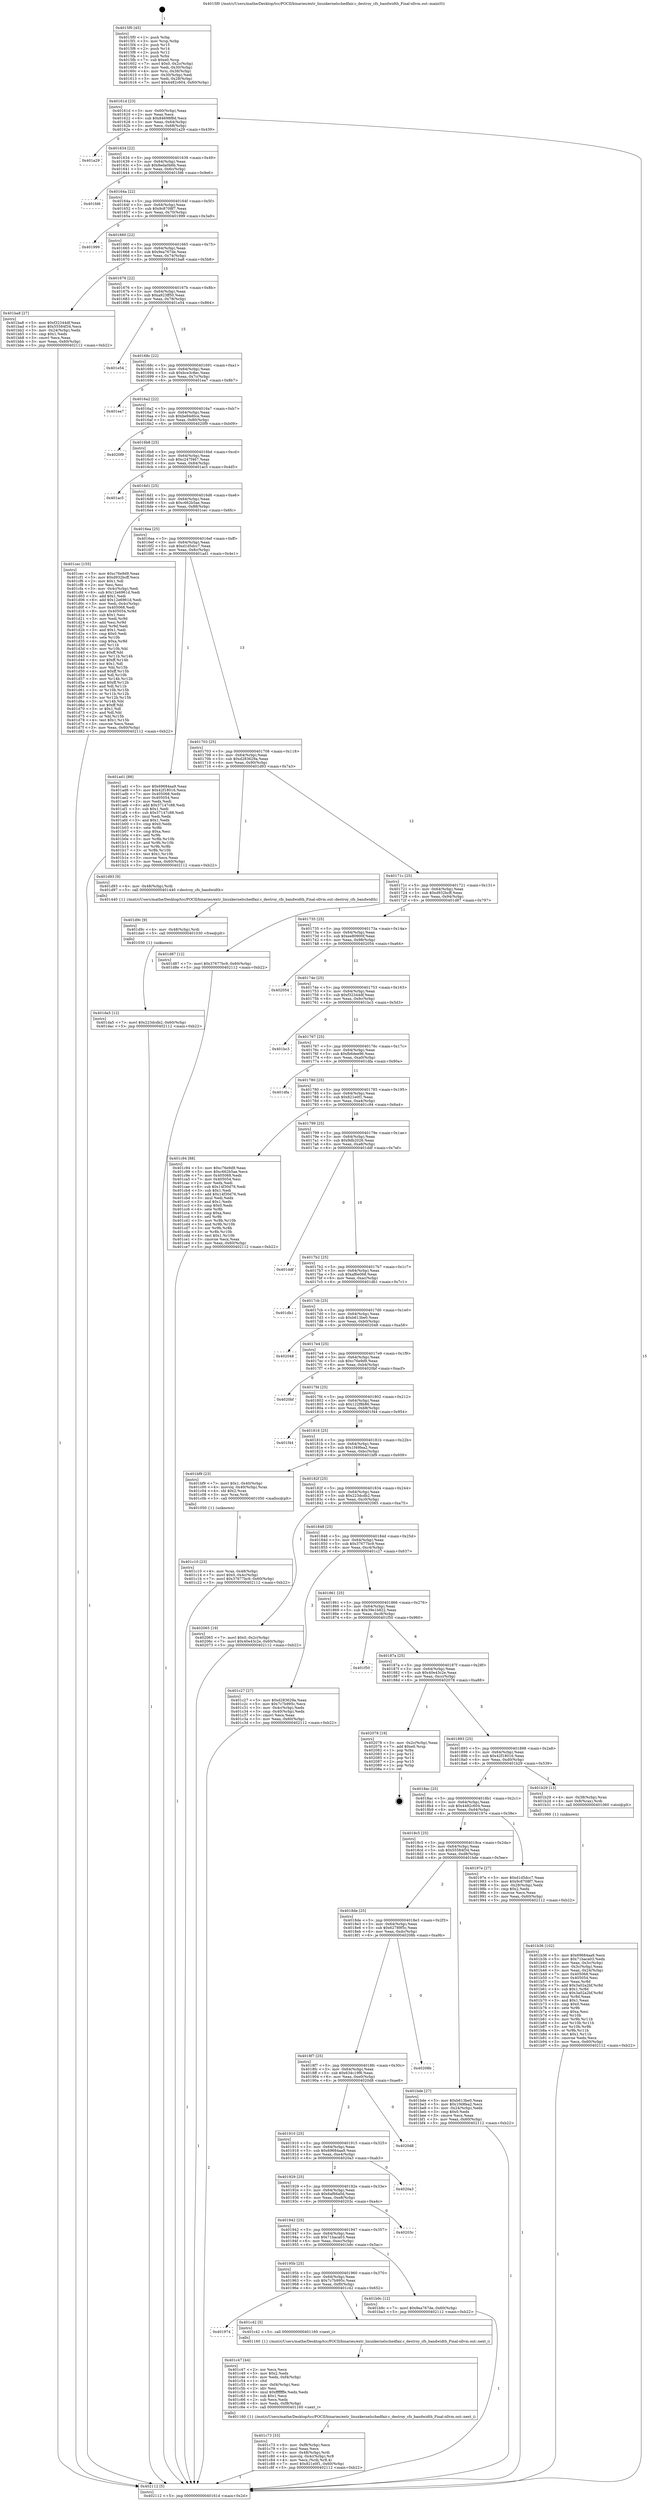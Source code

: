 digraph "0x4015f0" {
  label = "0x4015f0 (/mnt/c/Users/mathe/Desktop/tcc/POCII/binaries/extr_linuxkernelschedfair.c_destroy_cfs_bandwidth_Final-ollvm.out::main(0))"
  labelloc = "t"
  node[shape=record]

  Entry [label="",width=0.3,height=0.3,shape=circle,fillcolor=black,style=filled]
  "0x40161d" [label="{
     0x40161d [23]\l
     | [instrs]\l
     &nbsp;&nbsp;0x40161d \<+3\>: mov -0x60(%rbp),%eax\l
     &nbsp;&nbsp;0x401620 \<+2\>: mov %eax,%ecx\l
     &nbsp;&nbsp;0x401622 \<+6\>: sub $0x84698f8d,%ecx\l
     &nbsp;&nbsp;0x401628 \<+3\>: mov %eax,-0x64(%rbp)\l
     &nbsp;&nbsp;0x40162b \<+3\>: mov %ecx,-0x68(%rbp)\l
     &nbsp;&nbsp;0x40162e \<+6\>: je 0000000000401a29 \<main+0x439\>\l
  }"]
  "0x401a29" [label="{
     0x401a29\l
  }", style=dashed]
  "0x401634" [label="{
     0x401634 [22]\l
     | [instrs]\l
     &nbsp;&nbsp;0x401634 \<+5\>: jmp 0000000000401639 \<main+0x49\>\l
     &nbsp;&nbsp;0x401639 \<+3\>: mov -0x64(%rbp),%eax\l
     &nbsp;&nbsp;0x40163c \<+5\>: sub $0x8eda0b6b,%eax\l
     &nbsp;&nbsp;0x401641 \<+3\>: mov %eax,-0x6c(%rbp)\l
     &nbsp;&nbsp;0x401644 \<+6\>: je 0000000000401fd6 \<main+0x9e6\>\l
  }"]
  Exit [label="",width=0.3,height=0.3,shape=circle,fillcolor=black,style=filled,peripheries=2]
  "0x401fd6" [label="{
     0x401fd6\l
  }", style=dashed]
  "0x40164a" [label="{
     0x40164a [22]\l
     | [instrs]\l
     &nbsp;&nbsp;0x40164a \<+5\>: jmp 000000000040164f \<main+0x5f\>\l
     &nbsp;&nbsp;0x40164f \<+3\>: mov -0x64(%rbp),%eax\l
     &nbsp;&nbsp;0x401652 \<+5\>: sub $0x9c8708f7,%eax\l
     &nbsp;&nbsp;0x401657 \<+3\>: mov %eax,-0x70(%rbp)\l
     &nbsp;&nbsp;0x40165a \<+6\>: je 0000000000401999 \<main+0x3a9\>\l
  }"]
  "0x401da5" [label="{
     0x401da5 [12]\l
     | [instrs]\l
     &nbsp;&nbsp;0x401da5 \<+7\>: movl $0x223dcdb2,-0x60(%rbp)\l
     &nbsp;&nbsp;0x401dac \<+5\>: jmp 0000000000402112 \<main+0xb22\>\l
  }"]
  "0x401999" [label="{
     0x401999\l
  }", style=dashed]
  "0x401660" [label="{
     0x401660 [22]\l
     | [instrs]\l
     &nbsp;&nbsp;0x401660 \<+5\>: jmp 0000000000401665 \<main+0x75\>\l
     &nbsp;&nbsp;0x401665 \<+3\>: mov -0x64(%rbp),%eax\l
     &nbsp;&nbsp;0x401668 \<+5\>: sub $0x9ea767de,%eax\l
     &nbsp;&nbsp;0x40166d \<+3\>: mov %eax,-0x74(%rbp)\l
     &nbsp;&nbsp;0x401670 \<+6\>: je 0000000000401ba8 \<main+0x5b8\>\l
  }"]
  "0x401d9c" [label="{
     0x401d9c [9]\l
     | [instrs]\l
     &nbsp;&nbsp;0x401d9c \<+4\>: mov -0x48(%rbp),%rdi\l
     &nbsp;&nbsp;0x401da0 \<+5\>: call 0000000000401030 \<free@plt\>\l
     | [calls]\l
     &nbsp;&nbsp;0x401030 \{1\} (unknown)\l
  }"]
  "0x401ba8" [label="{
     0x401ba8 [27]\l
     | [instrs]\l
     &nbsp;&nbsp;0x401ba8 \<+5\>: mov $0xf32344df,%eax\l
     &nbsp;&nbsp;0x401bad \<+5\>: mov $0x55584f34,%ecx\l
     &nbsp;&nbsp;0x401bb2 \<+3\>: mov -0x24(%rbp),%edx\l
     &nbsp;&nbsp;0x401bb5 \<+3\>: cmp $0x1,%edx\l
     &nbsp;&nbsp;0x401bb8 \<+3\>: cmovl %ecx,%eax\l
     &nbsp;&nbsp;0x401bbb \<+3\>: mov %eax,-0x60(%rbp)\l
     &nbsp;&nbsp;0x401bbe \<+5\>: jmp 0000000000402112 \<main+0xb22\>\l
  }"]
  "0x401676" [label="{
     0x401676 [22]\l
     | [instrs]\l
     &nbsp;&nbsp;0x401676 \<+5\>: jmp 000000000040167b \<main+0x8b\>\l
     &nbsp;&nbsp;0x40167b \<+3\>: mov -0x64(%rbp),%eax\l
     &nbsp;&nbsp;0x40167e \<+5\>: sub $0xa923ff50,%eax\l
     &nbsp;&nbsp;0x401683 \<+3\>: mov %eax,-0x78(%rbp)\l
     &nbsp;&nbsp;0x401686 \<+6\>: je 0000000000401e54 \<main+0x864\>\l
  }"]
  "0x401c73" [label="{
     0x401c73 [33]\l
     | [instrs]\l
     &nbsp;&nbsp;0x401c73 \<+6\>: mov -0xf8(%rbp),%ecx\l
     &nbsp;&nbsp;0x401c79 \<+3\>: imul %eax,%ecx\l
     &nbsp;&nbsp;0x401c7c \<+4\>: mov -0x48(%rbp),%rdi\l
     &nbsp;&nbsp;0x401c80 \<+4\>: movslq -0x4c(%rbp),%r8\l
     &nbsp;&nbsp;0x401c84 \<+4\>: mov %ecx,(%rdi,%r8,4)\l
     &nbsp;&nbsp;0x401c88 \<+7\>: movl $0x821e0f1,-0x60(%rbp)\l
     &nbsp;&nbsp;0x401c8f \<+5\>: jmp 0000000000402112 \<main+0xb22\>\l
  }"]
  "0x401e54" [label="{
     0x401e54\l
  }", style=dashed]
  "0x40168c" [label="{
     0x40168c [22]\l
     | [instrs]\l
     &nbsp;&nbsp;0x40168c \<+5\>: jmp 0000000000401691 \<main+0xa1\>\l
     &nbsp;&nbsp;0x401691 \<+3\>: mov -0x64(%rbp),%eax\l
     &nbsp;&nbsp;0x401694 \<+5\>: sub $0xbce3c8ec,%eax\l
     &nbsp;&nbsp;0x401699 \<+3\>: mov %eax,-0x7c(%rbp)\l
     &nbsp;&nbsp;0x40169c \<+6\>: je 0000000000401ea7 \<main+0x8b7\>\l
  }"]
  "0x401c47" [label="{
     0x401c47 [44]\l
     | [instrs]\l
     &nbsp;&nbsp;0x401c47 \<+2\>: xor %ecx,%ecx\l
     &nbsp;&nbsp;0x401c49 \<+5\>: mov $0x2,%edx\l
     &nbsp;&nbsp;0x401c4e \<+6\>: mov %edx,-0xf4(%rbp)\l
     &nbsp;&nbsp;0x401c54 \<+1\>: cltd\l
     &nbsp;&nbsp;0x401c55 \<+6\>: mov -0xf4(%rbp),%esi\l
     &nbsp;&nbsp;0x401c5b \<+2\>: idiv %esi\l
     &nbsp;&nbsp;0x401c5d \<+6\>: imul $0xfffffffe,%edx,%edx\l
     &nbsp;&nbsp;0x401c63 \<+3\>: sub $0x1,%ecx\l
     &nbsp;&nbsp;0x401c66 \<+2\>: sub %ecx,%edx\l
     &nbsp;&nbsp;0x401c68 \<+6\>: mov %edx,-0xf8(%rbp)\l
     &nbsp;&nbsp;0x401c6e \<+5\>: call 0000000000401160 \<next_i\>\l
     | [calls]\l
     &nbsp;&nbsp;0x401160 \{1\} (/mnt/c/Users/mathe/Desktop/tcc/POCII/binaries/extr_linuxkernelschedfair.c_destroy_cfs_bandwidth_Final-ollvm.out::next_i)\l
  }"]
  "0x401ea7" [label="{
     0x401ea7\l
  }", style=dashed]
  "0x4016a2" [label="{
     0x4016a2 [22]\l
     | [instrs]\l
     &nbsp;&nbsp;0x4016a2 \<+5\>: jmp 00000000004016a7 \<main+0xb7\>\l
     &nbsp;&nbsp;0x4016a7 \<+3\>: mov -0x64(%rbp),%eax\l
     &nbsp;&nbsp;0x4016aa \<+5\>: sub $0xbe94d0ce,%eax\l
     &nbsp;&nbsp;0x4016af \<+3\>: mov %eax,-0x80(%rbp)\l
     &nbsp;&nbsp;0x4016b2 \<+6\>: je 00000000004020f9 \<main+0xb09\>\l
  }"]
  "0x401974" [label="{
     0x401974\l
  }", style=dashed]
  "0x4020f9" [label="{
     0x4020f9\l
  }", style=dashed]
  "0x4016b8" [label="{
     0x4016b8 [25]\l
     | [instrs]\l
     &nbsp;&nbsp;0x4016b8 \<+5\>: jmp 00000000004016bd \<main+0xcd\>\l
     &nbsp;&nbsp;0x4016bd \<+3\>: mov -0x64(%rbp),%eax\l
     &nbsp;&nbsp;0x4016c0 \<+5\>: sub $0xc247f467,%eax\l
     &nbsp;&nbsp;0x4016c5 \<+6\>: mov %eax,-0x84(%rbp)\l
     &nbsp;&nbsp;0x4016cb \<+6\>: je 0000000000401ac5 \<main+0x4d5\>\l
  }"]
  "0x401c42" [label="{
     0x401c42 [5]\l
     | [instrs]\l
     &nbsp;&nbsp;0x401c42 \<+5\>: call 0000000000401160 \<next_i\>\l
     | [calls]\l
     &nbsp;&nbsp;0x401160 \{1\} (/mnt/c/Users/mathe/Desktop/tcc/POCII/binaries/extr_linuxkernelschedfair.c_destroy_cfs_bandwidth_Final-ollvm.out::next_i)\l
  }"]
  "0x401ac5" [label="{
     0x401ac5\l
  }", style=dashed]
  "0x4016d1" [label="{
     0x4016d1 [25]\l
     | [instrs]\l
     &nbsp;&nbsp;0x4016d1 \<+5\>: jmp 00000000004016d6 \<main+0xe6\>\l
     &nbsp;&nbsp;0x4016d6 \<+3\>: mov -0x64(%rbp),%eax\l
     &nbsp;&nbsp;0x4016d9 \<+5\>: sub $0xc662b5ae,%eax\l
     &nbsp;&nbsp;0x4016de \<+6\>: mov %eax,-0x88(%rbp)\l
     &nbsp;&nbsp;0x4016e4 \<+6\>: je 0000000000401cec \<main+0x6fc\>\l
  }"]
  "0x401c10" [label="{
     0x401c10 [23]\l
     | [instrs]\l
     &nbsp;&nbsp;0x401c10 \<+4\>: mov %rax,-0x48(%rbp)\l
     &nbsp;&nbsp;0x401c14 \<+7\>: movl $0x0,-0x4c(%rbp)\l
     &nbsp;&nbsp;0x401c1b \<+7\>: movl $0x37677bc9,-0x60(%rbp)\l
     &nbsp;&nbsp;0x401c22 \<+5\>: jmp 0000000000402112 \<main+0xb22\>\l
  }"]
  "0x401cec" [label="{
     0x401cec [155]\l
     | [instrs]\l
     &nbsp;&nbsp;0x401cec \<+5\>: mov $0xc76e9d9,%eax\l
     &nbsp;&nbsp;0x401cf1 \<+5\>: mov $0xd932bcff,%ecx\l
     &nbsp;&nbsp;0x401cf6 \<+2\>: mov $0x1,%dl\l
     &nbsp;&nbsp;0x401cf8 \<+2\>: xor %esi,%esi\l
     &nbsp;&nbsp;0x401cfa \<+3\>: mov -0x4c(%rbp),%edi\l
     &nbsp;&nbsp;0x401cfd \<+6\>: sub $0x12e6961d,%edi\l
     &nbsp;&nbsp;0x401d03 \<+3\>: add $0x1,%edi\l
     &nbsp;&nbsp;0x401d06 \<+6\>: add $0x12e6961d,%edi\l
     &nbsp;&nbsp;0x401d0c \<+3\>: mov %edi,-0x4c(%rbp)\l
     &nbsp;&nbsp;0x401d0f \<+7\>: mov 0x405068,%edi\l
     &nbsp;&nbsp;0x401d16 \<+8\>: mov 0x405054,%r8d\l
     &nbsp;&nbsp;0x401d1e \<+3\>: sub $0x1,%esi\l
     &nbsp;&nbsp;0x401d21 \<+3\>: mov %edi,%r9d\l
     &nbsp;&nbsp;0x401d24 \<+3\>: add %esi,%r9d\l
     &nbsp;&nbsp;0x401d27 \<+4\>: imul %r9d,%edi\l
     &nbsp;&nbsp;0x401d2b \<+3\>: and $0x1,%edi\l
     &nbsp;&nbsp;0x401d2e \<+3\>: cmp $0x0,%edi\l
     &nbsp;&nbsp;0x401d31 \<+4\>: sete %r10b\l
     &nbsp;&nbsp;0x401d35 \<+4\>: cmp $0xa,%r8d\l
     &nbsp;&nbsp;0x401d39 \<+4\>: setl %r11b\l
     &nbsp;&nbsp;0x401d3d \<+3\>: mov %r10b,%bl\l
     &nbsp;&nbsp;0x401d40 \<+3\>: xor $0xff,%bl\l
     &nbsp;&nbsp;0x401d43 \<+3\>: mov %r11b,%r14b\l
     &nbsp;&nbsp;0x401d46 \<+4\>: xor $0xff,%r14b\l
     &nbsp;&nbsp;0x401d4a \<+3\>: xor $0x1,%dl\l
     &nbsp;&nbsp;0x401d4d \<+3\>: mov %bl,%r15b\l
     &nbsp;&nbsp;0x401d50 \<+4\>: and $0xff,%r15b\l
     &nbsp;&nbsp;0x401d54 \<+3\>: and %dl,%r10b\l
     &nbsp;&nbsp;0x401d57 \<+3\>: mov %r14b,%r12b\l
     &nbsp;&nbsp;0x401d5a \<+4\>: and $0xff,%r12b\l
     &nbsp;&nbsp;0x401d5e \<+3\>: and %dl,%r11b\l
     &nbsp;&nbsp;0x401d61 \<+3\>: or %r10b,%r15b\l
     &nbsp;&nbsp;0x401d64 \<+3\>: or %r11b,%r12b\l
     &nbsp;&nbsp;0x401d67 \<+3\>: xor %r12b,%r15b\l
     &nbsp;&nbsp;0x401d6a \<+3\>: or %r14b,%bl\l
     &nbsp;&nbsp;0x401d6d \<+3\>: xor $0xff,%bl\l
     &nbsp;&nbsp;0x401d70 \<+3\>: or $0x1,%dl\l
     &nbsp;&nbsp;0x401d73 \<+2\>: and %dl,%bl\l
     &nbsp;&nbsp;0x401d75 \<+3\>: or %bl,%r15b\l
     &nbsp;&nbsp;0x401d78 \<+4\>: test $0x1,%r15b\l
     &nbsp;&nbsp;0x401d7c \<+3\>: cmovne %ecx,%eax\l
     &nbsp;&nbsp;0x401d7f \<+3\>: mov %eax,-0x60(%rbp)\l
     &nbsp;&nbsp;0x401d82 \<+5\>: jmp 0000000000402112 \<main+0xb22\>\l
  }"]
  "0x4016ea" [label="{
     0x4016ea [25]\l
     | [instrs]\l
     &nbsp;&nbsp;0x4016ea \<+5\>: jmp 00000000004016ef \<main+0xff\>\l
     &nbsp;&nbsp;0x4016ef \<+3\>: mov -0x64(%rbp),%eax\l
     &nbsp;&nbsp;0x4016f2 \<+5\>: sub $0xd1d5dcc7,%eax\l
     &nbsp;&nbsp;0x4016f7 \<+6\>: mov %eax,-0x8c(%rbp)\l
     &nbsp;&nbsp;0x4016fd \<+6\>: je 0000000000401ad1 \<main+0x4e1\>\l
  }"]
  "0x40195b" [label="{
     0x40195b [25]\l
     | [instrs]\l
     &nbsp;&nbsp;0x40195b \<+5\>: jmp 0000000000401960 \<main+0x370\>\l
     &nbsp;&nbsp;0x401960 \<+3\>: mov -0x64(%rbp),%eax\l
     &nbsp;&nbsp;0x401963 \<+5\>: sub $0x7c7b995c,%eax\l
     &nbsp;&nbsp;0x401968 \<+6\>: mov %eax,-0xf0(%rbp)\l
     &nbsp;&nbsp;0x40196e \<+6\>: je 0000000000401c42 \<main+0x652\>\l
  }"]
  "0x401ad1" [label="{
     0x401ad1 [88]\l
     | [instrs]\l
     &nbsp;&nbsp;0x401ad1 \<+5\>: mov $0x69684aa9,%eax\l
     &nbsp;&nbsp;0x401ad6 \<+5\>: mov $0x42f18016,%ecx\l
     &nbsp;&nbsp;0x401adb \<+7\>: mov 0x405068,%edx\l
     &nbsp;&nbsp;0x401ae2 \<+7\>: mov 0x405054,%esi\l
     &nbsp;&nbsp;0x401ae9 \<+2\>: mov %edx,%edi\l
     &nbsp;&nbsp;0x401aeb \<+6\>: add $0x37147c88,%edi\l
     &nbsp;&nbsp;0x401af1 \<+3\>: sub $0x1,%edi\l
     &nbsp;&nbsp;0x401af4 \<+6\>: sub $0x37147c88,%edi\l
     &nbsp;&nbsp;0x401afa \<+3\>: imul %edi,%edx\l
     &nbsp;&nbsp;0x401afd \<+3\>: and $0x1,%edx\l
     &nbsp;&nbsp;0x401b00 \<+3\>: cmp $0x0,%edx\l
     &nbsp;&nbsp;0x401b03 \<+4\>: sete %r8b\l
     &nbsp;&nbsp;0x401b07 \<+3\>: cmp $0xa,%esi\l
     &nbsp;&nbsp;0x401b0a \<+4\>: setl %r9b\l
     &nbsp;&nbsp;0x401b0e \<+3\>: mov %r8b,%r10b\l
     &nbsp;&nbsp;0x401b11 \<+3\>: and %r9b,%r10b\l
     &nbsp;&nbsp;0x401b14 \<+3\>: xor %r9b,%r8b\l
     &nbsp;&nbsp;0x401b17 \<+3\>: or %r8b,%r10b\l
     &nbsp;&nbsp;0x401b1a \<+4\>: test $0x1,%r10b\l
     &nbsp;&nbsp;0x401b1e \<+3\>: cmovne %ecx,%eax\l
     &nbsp;&nbsp;0x401b21 \<+3\>: mov %eax,-0x60(%rbp)\l
     &nbsp;&nbsp;0x401b24 \<+5\>: jmp 0000000000402112 \<main+0xb22\>\l
  }"]
  "0x401703" [label="{
     0x401703 [25]\l
     | [instrs]\l
     &nbsp;&nbsp;0x401703 \<+5\>: jmp 0000000000401708 \<main+0x118\>\l
     &nbsp;&nbsp;0x401708 \<+3\>: mov -0x64(%rbp),%eax\l
     &nbsp;&nbsp;0x40170b \<+5\>: sub $0xd283629a,%eax\l
     &nbsp;&nbsp;0x401710 \<+6\>: mov %eax,-0x90(%rbp)\l
     &nbsp;&nbsp;0x401716 \<+6\>: je 0000000000401d93 \<main+0x7a3\>\l
  }"]
  "0x401b9c" [label="{
     0x401b9c [12]\l
     | [instrs]\l
     &nbsp;&nbsp;0x401b9c \<+7\>: movl $0x9ea767de,-0x60(%rbp)\l
     &nbsp;&nbsp;0x401ba3 \<+5\>: jmp 0000000000402112 \<main+0xb22\>\l
  }"]
  "0x401d93" [label="{
     0x401d93 [9]\l
     | [instrs]\l
     &nbsp;&nbsp;0x401d93 \<+4\>: mov -0x48(%rbp),%rdi\l
     &nbsp;&nbsp;0x401d97 \<+5\>: call 0000000000401440 \<destroy_cfs_bandwidth\>\l
     | [calls]\l
     &nbsp;&nbsp;0x401440 \{1\} (/mnt/c/Users/mathe/Desktop/tcc/POCII/binaries/extr_linuxkernelschedfair.c_destroy_cfs_bandwidth_Final-ollvm.out::destroy_cfs_bandwidth)\l
  }"]
  "0x40171c" [label="{
     0x40171c [25]\l
     | [instrs]\l
     &nbsp;&nbsp;0x40171c \<+5\>: jmp 0000000000401721 \<main+0x131\>\l
     &nbsp;&nbsp;0x401721 \<+3\>: mov -0x64(%rbp),%eax\l
     &nbsp;&nbsp;0x401724 \<+5\>: sub $0xd932bcff,%eax\l
     &nbsp;&nbsp;0x401729 \<+6\>: mov %eax,-0x94(%rbp)\l
     &nbsp;&nbsp;0x40172f \<+6\>: je 0000000000401d87 \<main+0x797\>\l
  }"]
  "0x401942" [label="{
     0x401942 [25]\l
     | [instrs]\l
     &nbsp;&nbsp;0x401942 \<+5\>: jmp 0000000000401947 \<main+0x357\>\l
     &nbsp;&nbsp;0x401947 \<+3\>: mov -0x64(%rbp),%eax\l
     &nbsp;&nbsp;0x40194a \<+5\>: sub $0x71baca03,%eax\l
     &nbsp;&nbsp;0x40194f \<+6\>: mov %eax,-0xec(%rbp)\l
     &nbsp;&nbsp;0x401955 \<+6\>: je 0000000000401b9c \<main+0x5ac\>\l
  }"]
  "0x401d87" [label="{
     0x401d87 [12]\l
     | [instrs]\l
     &nbsp;&nbsp;0x401d87 \<+7\>: movl $0x37677bc9,-0x60(%rbp)\l
     &nbsp;&nbsp;0x401d8e \<+5\>: jmp 0000000000402112 \<main+0xb22\>\l
  }"]
  "0x401735" [label="{
     0x401735 [25]\l
     | [instrs]\l
     &nbsp;&nbsp;0x401735 \<+5\>: jmp 000000000040173a \<main+0x14a\>\l
     &nbsp;&nbsp;0x40173a \<+3\>: mov -0x64(%rbp),%eax\l
     &nbsp;&nbsp;0x40173d \<+5\>: sub $0xee80900f,%eax\l
     &nbsp;&nbsp;0x401742 \<+6\>: mov %eax,-0x98(%rbp)\l
     &nbsp;&nbsp;0x401748 \<+6\>: je 0000000000402054 \<main+0xa64\>\l
  }"]
  "0x40203c" [label="{
     0x40203c\l
  }", style=dashed]
  "0x402054" [label="{
     0x402054\l
  }", style=dashed]
  "0x40174e" [label="{
     0x40174e [25]\l
     | [instrs]\l
     &nbsp;&nbsp;0x40174e \<+5\>: jmp 0000000000401753 \<main+0x163\>\l
     &nbsp;&nbsp;0x401753 \<+3\>: mov -0x64(%rbp),%eax\l
     &nbsp;&nbsp;0x401756 \<+5\>: sub $0xf32344df,%eax\l
     &nbsp;&nbsp;0x40175b \<+6\>: mov %eax,-0x9c(%rbp)\l
     &nbsp;&nbsp;0x401761 \<+6\>: je 0000000000401bc3 \<main+0x5d3\>\l
  }"]
  "0x401929" [label="{
     0x401929 [25]\l
     | [instrs]\l
     &nbsp;&nbsp;0x401929 \<+5\>: jmp 000000000040192e \<main+0x33e\>\l
     &nbsp;&nbsp;0x40192e \<+3\>: mov -0x64(%rbp),%eax\l
     &nbsp;&nbsp;0x401931 \<+5\>: sub $0x6af66a0d,%eax\l
     &nbsp;&nbsp;0x401936 \<+6\>: mov %eax,-0xe8(%rbp)\l
     &nbsp;&nbsp;0x40193c \<+6\>: je 000000000040203c \<main+0xa4c\>\l
  }"]
  "0x401bc3" [label="{
     0x401bc3\l
  }", style=dashed]
  "0x401767" [label="{
     0x401767 [25]\l
     | [instrs]\l
     &nbsp;&nbsp;0x401767 \<+5\>: jmp 000000000040176c \<main+0x17c\>\l
     &nbsp;&nbsp;0x40176c \<+3\>: mov -0x64(%rbp),%eax\l
     &nbsp;&nbsp;0x40176f \<+5\>: sub $0xfb6dee96,%eax\l
     &nbsp;&nbsp;0x401774 \<+6\>: mov %eax,-0xa0(%rbp)\l
     &nbsp;&nbsp;0x40177a \<+6\>: je 0000000000401dfa \<main+0x80a\>\l
  }"]
  "0x4020a3" [label="{
     0x4020a3\l
  }", style=dashed]
  "0x401dfa" [label="{
     0x401dfa\l
  }", style=dashed]
  "0x401780" [label="{
     0x401780 [25]\l
     | [instrs]\l
     &nbsp;&nbsp;0x401780 \<+5\>: jmp 0000000000401785 \<main+0x195\>\l
     &nbsp;&nbsp;0x401785 \<+3\>: mov -0x64(%rbp),%eax\l
     &nbsp;&nbsp;0x401788 \<+5\>: sub $0x821e0f1,%eax\l
     &nbsp;&nbsp;0x40178d \<+6\>: mov %eax,-0xa4(%rbp)\l
     &nbsp;&nbsp;0x401793 \<+6\>: je 0000000000401c94 \<main+0x6a4\>\l
  }"]
  "0x401910" [label="{
     0x401910 [25]\l
     | [instrs]\l
     &nbsp;&nbsp;0x401910 \<+5\>: jmp 0000000000401915 \<main+0x325\>\l
     &nbsp;&nbsp;0x401915 \<+3\>: mov -0x64(%rbp),%eax\l
     &nbsp;&nbsp;0x401918 \<+5\>: sub $0x69684aa9,%eax\l
     &nbsp;&nbsp;0x40191d \<+6\>: mov %eax,-0xe4(%rbp)\l
     &nbsp;&nbsp;0x401923 \<+6\>: je 00000000004020a3 \<main+0xab3\>\l
  }"]
  "0x401c94" [label="{
     0x401c94 [88]\l
     | [instrs]\l
     &nbsp;&nbsp;0x401c94 \<+5\>: mov $0xc76e9d9,%eax\l
     &nbsp;&nbsp;0x401c99 \<+5\>: mov $0xc662b5ae,%ecx\l
     &nbsp;&nbsp;0x401c9e \<+7\>: mov 0x405068,%edx\l
     &nbsp;&nbsp;0x401ca5 \<+7\>: mov 0x405054,%esi\l
     &nbsp;&nbsp;0x401cac \<+2\>: mov %edx,%edi\l
     &nbsp;&nbsp;0x401cae \<+6\>: sub $0x14f30d76,%edi\l
     &nbsp;&nbsp;0x401cb4 \<+3\>: sub $0x1,%edi\l
     &nbsp;&nbsp;0x401cb7 \<+6\>: add $0x14f30d76,%edi\l
     &nbsp;&nbsp;0x401cbd \<+3\>: imul %edi,%edx\l
     &nbsp;&nbsp;0x401cc0 \<+3\>: and $0x1,%edx\l
     &nbsp;&nbsp;0x401cc3 \<+3\>: cmp $0x0,%edx\l
     &nbsp;&nbsp;0x401cc6 \<+4\>: sete %r8b\l
     &nbsp;&nbsp;0x401cca \<+3\>: cmp $0xa,%esi\l
     &nbsp;&nbsp;0x401ccd \<+4\>: setl %r9b\l
     &nbsp;&nbsp;0x401cd1 \<+3\>: mov %r8b,%r10b\l
     &nbsp;&nbsp;0x401cd4 \<+3\>: and %r9b,%r10b\l
     &nbsp;&nbsp;0x401cd7 \<+3\>: xor %r9b,%r8b\l
     &nbsp;&nbsp;0x401cda \<+3\>: or %r8b,%r10b\l
     &nbsp;&nbsp;0x401cdd \<+4\>: test $0x1,%r10b\l
     &nbsp;&nbsp;0x401ce1 \<+3\>: cmovne %ecx,%eax\l
     &nbsp;&nbsp;0x401ce4 \<+3\>: mov %eax,-0x60(%rbp)\l
     &nbsp;&nbsp;0x401ce7 \<+5\>: jmp 0000000000402112 \<main+0xb22\>\l
  }"]
  "0x401799" [label="{
     0x401799 [25]\l
     | [instrs]\l
     &nbsp;&nbsp;0x401799 \<+5\>: jmp 000000000040179e \<main+0x1ae\>\l
     &nbsp;&nbsp;0x40179e \<+3\>: mov -0x64(%rbp),%eax\l
     &nbsp;&nbsp;0x4017a1 \<+5\>: sub $0x9db2026,%eax\l
     &nbsp;&nbsp;0x4017a6 \<+6\>: mov %eax,-0xa8(%rbp)\l
     &nbsp;&nbsp;0x4017ac \<+6\>: je 0000000000401ddf \<main+0x7ef\>\l
  }"]
  "0x4020d8" [label="{
     0x4020d8\l
  }", style=dashed]
  "0x401ddf" [label="{
     0x401ddf\l
  }", style=dashed]
  "0x4017b2" [label="{
     0x4017b2 [25]\l
     | [instrs]\l
     &nbsp;&nbsp;0x4017b2 \<+5\>: jmp 00000000004017b7 \<main+0x1c7\>\l
     &nbsp;&nbsp;0x4017b7 \<+3\>: mov -0x64(%rbp),%eax\l
     &nbsp;&nbsp;0x4017ba \<+5\>: sub $0xaf6e068,%eax\l
     &nbsp;&nbsp;0x4017bf \<+6\>: mov %eax,-0xac(%rbp)\l
     &nbsp;&nbsp;0x4017c5 \<+6\>: je 0000000000401db1 \<main+0x7c1\>\l
  }"]
  "0x4018f7" [label="{
     0x4018f7 [25]\l
     | [instrs]\l
     &nbsp;&nbsp;0x4018f7 \<+5\>: jmp 00000000004018fc \<main+0x30c\>\l
     &nbsp;&nbsp;0x4018fc \<+3\>: mov -0x64(%rbp),%eax\l
     &nbsp;&nbsp;0x4018ff \<+5\>: sub $0x634c19f6,%eax\l
     &nbsp;&nbsp;0x401904 \<+6\>: mov %eax,-0xe0(%rbp)\l
     &nbsp;&nbsp;0x40190a \<+6\>: je 00000000004020d8 \<main+0xae8\>\l
  }"]
  "0x401db1" [label="{
     0x401db1\l
  }", style=dashed]
  "0x4017cb" [label="{
     0x4017cb [25]\l
     | [instrs]\l
     &nbsp;&nbsp;0x4017cb \<+5\>: jmp 00000000004017d0 \<main+0x1e0\>\l
     &nbsp;&nbsp;0x4017d0 \<+3\>: mov -0x64(%rbp),%eax\l
     &nbsp;&nbsp;0x4017d3 \<+5\>: sub $0xb613be0,%eax\l
     &nbsp;&nbsp;0x4017d8 \<+6\>: mov %eax,-0xb0(%rbp)\l
     &nbsp;&nbsp;0x4017de \<+6\>: je 0000000000402048 \<main+0xa58\>\l
  }"]
  "0x40208b" [label="{
     0x40208b\l
  }", style=dashed]
  "0x402048" [label="{
     0x402048\l
  }", style=dashed]
  "0x4017e4" [label="{
     0x4017e4 [25]\l
     | [instrs]\l
     &nbsp;&nbsp;0x4017e4 \<+5\>: jmp 00000000004017e9 \<main+0x1f9\>\l
     &nbsp;&nbsp;0x4017e9 \<+3\>: mov -0x64(%rbp),%eax\l
     &nbsp;&nbsp;0x4017ec \<+5\>: sub $0xc76e9d9,%eax\l
     &nbsp;&nbsp;0x4017f1 \<+6\>: mov %eax,-0xb4(%rbp)\l
     &nbsp;&nbsp;0x4017f7 \<+6\>: je 00000000004020bf \<main+0xacf\>\l
  }"]
  "0x4018de" [label="{
     0x4018de [25]\l
     | [instrs]\l
     &nbsp;&nbsp;0x4018de \<+5\>: jmp 00000000004018e3 \<main+0x2f3\>\l
     &nbsp;&nbsp;0x4018e3 \<+3\>: mov -0x64(%rbp),%eax\l
     &nbsp;&nbsp;0x4018e6 \<+5\>: sub $0x62789f5c,%eax\l
     &nbsp;&nbsp;0x4018eb \<+6\>: mov %eax,-0xdc(%rbp)\l
     &nbsp;&nbsp;0x4018f1 \<+6\>: je 000000000040208b \<main+0xa9b\>\l
  }"]
  "0x4020bf" [label="{
     0x4020bf\l
  }", style=dashed]
  "0x4017fd" [label="{
     0x4017fd [25]\l
     | [instrs]\l
     &nbsp;&nbsp;0x4017fd \<+5\>: jmp 0000000000401802 \<main+0x212\>\l
     &nbsp;&nbsp;0x401802 \<+3\>: mov -0x64(%rbp),%eax\l
     &nbsp;&nbsp;0x401805 \<+5\>: sub $0x122f8b86,%eax\l
     &nbsp;&nbsp;0x40180a \<+6\>: mov %eax,-0xb8(%rbp)\l
     &nbsp;&nbsp;0x401810 \<+6\>: je 0000000000401f44 \<main+0x954\>\l
  }"]
  "0x401bde" [label="{
     0x401bde [27]\l
     | [instrs]\l
     &nbsp;&nbsp;0x401bde \<+5\>: mov $0xb613be0,%eax\l
     &nbsp;&nbsp;0x401be3 \<+5\>: mov $0x1f49fea2,%ecx\l
     &nbsp;&nbsp;0x401be8 \<+3\>: mov -0x24(%rbp),%edx\l
     &nbsp;&nbsp;0x401beb \<+3\>: cmp $0x0,%edx\l
     &nbsp;&nbsp;0x401bee \<+3\>: cmove %ecx,%eax\l
     &nbsp;&nbsp;0x401bf1 \<+3\>: mov %eax,-0x60(%rbp)\l
     &nbsp;&nbsp;0x401bf4 \<+5\>: jmp 0000000000402112 \<main+0xb22\>\l
  }"]
  "0x401f44" [label="{
     0x401f44\l
  }", style=dashed]
  "0x401816" [label="{
     0x401816 [25]\l
     | [instrs]\l
     &nbsp;&nbsp;0x401816 \<+5\>: jmp 000000000040181b \<main+0x22b\>\l
     &nbsp;&nbsp;0x40181b \<+3\>: mov -0x64(%rbp),%eax\l
     &nbsp;&nbsp;0x40181e \<+5\>: sub $0x1f49fea2,%eax\l
     &nbsp;&nbsp;0x401823 \<+6\>: mov %eax,-0xbc(%rbp)\l
     &nbsp;&nbsp;0x401829 \<+6\>: je 0000000000401bf9 \<main+0x609\>\l
  }"]
  "0x401b36" [label="{
     0x401b36 [102]\l
     | [instrs]\l
     &nbsp;&nbsp;0x401b36 \<+5\>: mov $0x69684aa9,%ecx\l
     &nbsp;&nbsp;0x401b3b \<+5\>: mov $0x71baca03,%edx\l
     &nbsp;&nbsp;0x401b40 \<+3\>: mov %eax,-0x3c(%rbp)\l
     &nbsp;&nbsp;0x401b43 \<+3\>: mov -0x3c(%rbp),%eax\l
     &nbsp;&nbsp;0x401b46 \<+3\>: mov %eax,-0x24(%rbp)\l
     &nbsp;&nbsp;0x401b49 \<+7\>: mov 0x405068,%eax\l
     &nbsp;&nbsp;0x401b50 \<+7\>: mov 0x405054,%esi\l
     &nbsp;&nbsp;0x401b57 \<+3\>: mov %eax,%r8d\l
     &nbsp;&nbsp;0x401b5a \<+7\>: add $0x3a02a2bf,%r8d\l
     &nbsp;&nbsp;0x401b61 \<+4\>: sub $0x1,%r8d\l
     &nbsp;&nbsp;0x401b65 \<+7\>: sub $0x3a02a2bf,%r8d\l
     &nbsp;&nbsp;0x401b6c \<+4\>: imul %r8d,%eax\l
     &nbsp;&nbsp;0x401b70 \<+3\>: and $0x1,%eax\l
     &nbsp;&nbsp;0x401b73 \<+3\>: cmp $0x0,%eax\l
     &nbsp;&nbsp;0x401b76 \<+4\>: sete %r9b\l
     &nbsp;&nbsp;0x401b7a \<+3\>: cmp $0xa,%esi\l
     &nbsp;&nbsp;0x401b7d \<+4\>: setl %r10b\l
     &nbsp;&nbsp;0x401b81 \<+3\>: mov %r9b,%r11b\l
     &nbsp;&nbsp;0x401b84 \<+3\>: and %r10b,%r11b\l
     &nbsp;&nbsp;0x401b87 \<+3\>: xor %r10b,%r9b\l
     &nbsp;&nbsp;0x401b8a \<+3\>: or %r9b,%r11b\l
     &nbsp;&nbsp;0x401b8d \<+4\>: test $0x1,%r11b\l
     &nbsp;&nbsp;0x401b91 \<+3\>: cmovne %edx,%ecx\l
     &nbsp;&nbsp;0x401b94 \<+3\>: mov %ecx,-0x60(%rbp)\l
     &nbsp;&nbsp;0x401b97 \<+5\>: jmp 0000000000402112 \<main+0xb22\>\l
  }"]
  "0x401bf9" [label="{
     0x401bf9 [23]\l
     | [instrs]\l
     &nbsp;&nbsp;0x401bf9 \<+7\>: movl $0x1,-0x40(%rbp)\l
     &nbsp;&nbsp;0x401c00 \<+4\>: movslq -0x40(%rbp),%rax\l
     &nbsp;&nbsp;0x401c04 \<+4\>: shl $0x2,%rax\l
     &nbsp;&nbsp;0x401c08 \<+3\>: mov %rax,%rdi\l
     &nbsp;&nbsp;0x401c0b \<+5\>: call 0000000000401050 \<malloc@plt\>\l
     | [calls]\l
     &nbsp;&nbsp;0x401050 \{1\} (unknown)\l
  }"]
  "0x40182f" [label="{
     0x40182f [25]\l
     | [instrs]\l
     &nbsp;&nbsp;0x40182f \<+5\>: jmp 0000000000401834 \<main+0x244\>\l
     &nbsp;&nbsp;0x401834 \<+3\>: mov -0x64(%rbp),%eax\l
     &nbsp;&nbsp;0x401837 \<+5\>: sub $0x223dcdb2,%eax\l
     &nbsp;&nbsp;0x40183c \<+6\>: mov %eax,-0xc0(%rbp)\l
     &nbsp;&nbsp;0x401842 \<+6\>: je 0000000000402065 \<main+0xa75\>\l
  }"]
  "0x4015f0" [label="{
     0x4015f0 [45]\l
     | [instrs]\l
     &nbsp;&nbsp;0x4015f0 \<+1\>: push %rbp\l
     &nbsp;&nbsp;0x4015f1 \<+3\>: mov %rsp,%rbp\l
     &nbsp;&nbsp;0x4015f4 \<+2\>: push %r15\l
     &nbsp;&nbsp;0x4015f6 \<+2\>: push %r14\l
     &nbsp;&nbsp;0x4015f8 \<+2\>: push %r12\l
     &nbsp;&nbsp;0x4015fa \<+1\>: push %rbx\l
     &nbsp;&nbsp;0x4015fb \<+7\>: sub $0xe0,%rsp\l
     &nbsp;&nbsp;0x401602 \<+7\>: movl $0x0,-0x2c(%rbp)\l
     &nbsp;&nbsp;0x401609 \<+3\>: mov %edi,-0x30(%rbp)\l
     &nbsp;&nbsp;0x40160c \<+4\>: mov %rsi,-0x38(%rbp)\l
     &nbsp;&nbsp;0x401610 \<+3\>: mov -0x30(%rbp),%edi\l
     &nbsp;&nbsp;0x401613 \<+3\>: mov %edi,-0x28(%rbp)\l
     &nbsp;&nbsp;0x401616 \<+7\>: movl $0x4482c604,-0x60(%rbp)\l
  }"]
  "0x402065" [label="{
     0x402065 [19]\l
     | [instrs]\l
     &nbsp;&nbsp;0x402065 \<+7\>: movl $0x0,-0x2c(%rbp)\l
     &nbsp;&nbsp;0x40206c \<+7\>: movl $0x40e43c2e,-0x60(%rbp)\l
     &nbsp;&nbsp;0x402073 \<+5\>: jmp 0000000000402112 \<main+0xb22\>\l
  }"]
  "0x401848" [label="{
     0x401848 [25]\l
     | [instrs]\l
     &nbsp;&nbsp;0x401848 \<+5\>: jmp 000000000040184d \<main+0x25d\>\l
     &nbsp;&nbsp;0x40184d \<+3\>: mov -0x64(%rbp),%eax\l
     &nbsp;&nbsp;0x401850 \<+5\>: sub $0x37677bc9,%eax\l
     &nbsp;&nbsp;0x401855 \<+6\>: mov %eax,-0xc4(%rbp)\l
     &nbsp;&nbsp;0x40185b \<+6\>: je 0000000000401c27 \<main+0x637\>\l
  }"]
  "0x402112" [label="{
     0x402112 [5]\l
     | [instrs]\l
     &nbsp;&nbsp;0x402112 \<+5\>: jmp 000000000040161d \<main+0x2d\>\l
  }"]
  "0x401c27" [label="{
     0x401c27 [27]\l
     | [instrs]\l
     &nbsp;&nbsp;0x401c27 \<+5\>: mov $0xd283629a,%eax\l
     &nbsp;&nbsp;0x401c2c \<+5\>: mov $0x7c7b995c,%ecx\l
     &nbsp;&nbsp;0x401c31 \<+3\>: mov -0x4c(%rbp),%edx\l
     &nbsp;&nbsp;0x401c34 \<+3\>: cmp -0x40(%rbp),%edx\l
     &nbsp;&nbsp;0x401c37 \<+3\>: cmovl %ecx,%eax\l
     &nbsp;&nbsp;0x401c3a \<+3\>: mov %eax,-0x60(%rbp)\l
     &nbsp;&nbsp;0x401c3d \<+5\>: jmp 0000000000402112 \<main+0xb22\>\l
  }"]
  "0x401861" [label="{
     0x401861 [25]\l
     | [instrs]\l
     &nbsp;&nbsp;0x401861 \<+5\>: jmp 0000000000401866 \<main+0x276\>\l
     &nbsp;&nbsp;0x401866 \<+3\>: mov -0x64(%rbp),%eax\l
     &nbsp;&nbsp;0x401869 \<+5\>: sub $0x39e1b822,%eax\l
     &nbsp;&nbsp;0x40186e \<+6\>: mov %eax,-0xc8(%rbp)\l
     &nbsp;&nbsp;0x401874 \<+6\>: je 0000000000401f50 \<main+0x960\>\l
  }"]
  "0x4018c5" [label="{
     0x4018c5 [25]\l
     | [instrs]\l
     &nbsp;&nbsp;0x4018c5 \<+5\>: jmp 00000000004018ca \<main+0x2da\>\l
     &nbsp;&nbsp;0x4018ca \<+3\>: mov -0x64(%rbp),%eax\l
     &nbsp;&nbsp;0x4018cd \<+5\>: sub $0x55584f34,%eax\l
     &nbsp;&nbsp;0x4018d2 \<+6\>: mov %eax,-0xd8(%rbp)\l
     &nbsp;&nbsp;0x4018d8 \<+6\>: je 0000000000401bde \<main+0x5ee\>\l
  }"]
  "0x401f50" [label="{
     0x401f50\l
  }", style=dashed]
  "0x40187a" [label="{
     0x40187a [25]\l
     | [instrs]\l
     &nbsp;&nbsp;0x40187a \<+5\>: jmp 000000000040187f \<main+0x28f\>\l
     &nbsp;&nbsp;0x40187f \<+3\>: mov -0x64(%rbp),%eax\l
     &nbsp;&nbsp;0x401882 \<+5\>: sub $0x40e43c2e,%eax\l
     &nbsp;&nbsp;0x401887 \<+6\>: mov %eax,-0xcc(%rbp)\l
     &nbsp;&nbsp;0x40188d \<+6\>: je 0000000000402078 \<main+0xa88\>\l
  }"]
  "0x40197e" [label="{
     0x40197e [27]\l
     | [instrs]\l
     &nbsp;&nbsp;0x40197e \<+5\>: mov $0xd1d5dcc7,%eax\l
     &nbsp;&nbsp;0x401983 \<+5\>: mov $0x9c8708f7,%ecx\l
     &nbsp;&nbsp;0x401988 \<+3\>: mov -0x28(%rbp),%edx\l
     &nbsp;&nbsp;0x40198b \<+3\>: cmp $0x2,%edx\l
     &nbsp;&nbsp;0x40198e \<+3\>: cmovne %ecx,%eax\l
     &nbsp;&nbsp;0x401991 \<+3\>: mov %eax,-0x60(%rbp)\l
     &nbsp;&nbsp;0x401994 \<+5\>: jmp 0000000000402112 \<main+0xb22\>\l
  }"]
  "0x402078" [label="{
     0x402078 [19]\l
     | [instrs]\l
     &nbsp;&nbsp;0x402078 \<+3\>: mov -0x2c(%rbp),%eax\l
     &nbsp;&nbsp;0x40207b \<+7\>: add $0xe0,%rsp\l
     &nbsp;&nbsp;0x402082 \<+1\>: pop %rbx\l
     &nbsp;&nbsp;0x402083 \<+2\>: pop %r12\l
     &nbsp;&nbsp;0x402085 \<+2\>: pop %r14\l
     &nbsp;&nbsp;0x402087 \<+2\>: pop %r15\l
     &nbsp;&nbsp;0x402089 \<+1\>: pop %rbp\l
     &nbsp;&nbsp;0x40208a \<+1\>: ret\l
  }"]
  "0x401893" [label="{
     0x401893 [25]\l
     | [instrs]\l
     &nbsp;&nbsp;0x401893 \<+5\>: jmp 0000000000401898 \<main+0x2a8\>\l
     &nbsp;&nbsp;0x401898 \<+3\>: mov -0x64(%rbp),%eax\l
     &nbsp;&nbsp;0x40189b \<+5\>: sub $0x42f18016,%eax\l
     &nbsp;&nbsp;0x4018a0 \<+6\>: mov %eax,-0xd0(%rbp)\l
     &nbsp;&nbsp;0x4018a6 \<+6\>: je 0000000000401b29 \<main+0x539\>\l
  }"]
  "0x4018ac" [label="{
     0x4018ac [25]\l
     | [instrs]\l
     &nbsp;&nbsp;0x4018ac \<+5\>: jmp 00000000004018b1 \<main+0x2c1\>\l
     &nbsp;&nbsp;0x4018b1 \<+3\>: mov -0x64(%rbp),%eax\l
     &nbsp;&nbsp;0x4018b4 \<+5\>: sub $0x4482c604,%eax\l
     &nbsp;&nbsp;0x4018b9 \<+6\>: mov %eax,-0xd4(%rbp)\l
     &nbsp;&nbsp;0x4018bf \<+6\>: je 000000000040197e \<main+0x38e\>\l
  }"]
  "0x401b29" [label="{
     0x401b29 [13]\l
     | [instrs]\l
     &nbsp;&nbsp;0x401b29 \<+4\>: mov -0x38(%rbp),%rax\l
     &nbsp;&nbsp;0x401b2d \<+4\>: mov 0x8(%rax),%rdi\l
     &nbsp;&nbsp;0x401b31 \<+5\>: call 0000000000401060 \<atoi@plt\>\l
     | [calls]\l
     &nbsp;&nbsp;0x401060 \{1\} (unknown)\l
  }"]
  Entry -> "0x4015f0" [label=" 1"]
  "0x40161d" -> "0x401a29" [label=" 0"]
  "0x40161d" -> "0x401634" [label=" 16"]
  "0x402078" -> Exit [label=" 1"]
  "0x401634" -> "0x401fd6" [label=" 0"]
  "0x401634" -> "0x40164a" [label=" 16"]
  "0x402065" -> "0x402112" [label=" 1"]
  "0x40164a" -> "0x401999" [label=" 0"]
  "0x40164a" -> "0x401660" [label=" 16"]
  "0x401da5" -> "0x402112" [label=" 1"]
  "0x401660" -> "0x401ba8" [label=" 1"]
  "0x401660" -> "0x401676" [label=" 15"]
  "0x401d9c" -> "0x401da5" [label=" 1"]
  "0x401676" -> "0x401e54" [label=" 0"]
  "0x401676" -> "0x40168c" [label=" 15"]
  "0x401d93" -> "0x401d9c" [label=" 1"]
  "0x40168c" -> "0x401ea7" [label=" 0"]
  "0x40168c" -> "0x4016a2" [label=" 15"]
  "0x401d87" -> "0x402112" [label=" 1"]
  "0x4016a2" -> "0x4020f9" [label=" 0"]
  "0x4016a2" -> "0x4016b8" [label=" 15"]
  "0x401cec" -> "0x402112" [label=" 1"]
  "0x4016b8" -> "0x401ac5" [label=" 0"]
  "0x4016b8" -> "0x4016d1" [label=" 15"]
  "0x401c94" -> "0x402112" [label=" 1"]
  "0x4016d1" -> "0x401cec" [label=" 1"]
  "0x4016d1" -> "0x4016ea" [label=" 14"]
  "0x401c47" -> "0x401c73" [label=" 1"]
  "0x4016ea" -> "0x401ad1" [label=" 1"]
  "0x4016ea" -> "0x401703" [label=" 13"]
  "0x401c42" -> "0x401c47" [label=" 1"]
  "0x401703" -> "0x401d93" [label=" 1"]
  "0x401703" -> "0x40171c" [label=" 12"]
  "0x40195b" -> "0x401974" [label=" 0"]
  "0x40171c" -> "0x401d87" [label=" 1"]
  "0x40171c" -> "0x401735" [label=" 11"]
  "0x401c73" -> "0x402112" [label=" 1"]
  "0x401735" -> "0x402054" [label=" 0"]
  "0x401735" -> "0x40174e" [label=" 11"]
  "0x401c27" -> "0x402112" [label=" 2"]
  "0x40174e" -> "0x401bc3" [label=" 0"]
  "0x40174e" -> "0x401767" [label=" 11"]
  "0x401bf9" -> "0x401c10" [label=" 1"]
  "0x401767" -> "0x401dfa" [label=" 0"]
  "0x401767" -> "0x401780" [label=" 11"]
  "0x401bde" -> "0x402112" [label=" 1"]
  "0x401780" -> "0x401c94" [label=" 1"]
  "0x401780" -> "0x401799" [label=" 10"]
  "0x401b9c" -> "0x402112" [label=" 1"]
  "0x401799" -> "0x401ddf" [label=" 0"]
  "0x401799" -> "0x4017b2" [label=" 10"]
  "0x401942" -> "0x40195b" [label=" 1"]
  "0x4017b2" -> "0x401db1" [label=" 0"]
  "0x4017b2" -> "0x4017cb" [label=" 10"]
  "0x40195b" -> "0x401c42" [label=" 1"]
  "0x4017cb" -> "0x402048" [label=" 0"]
  "0x4017cb" -> "0x4017e4" [label=" 10"]
  "0x401929" -> "0x401942" [label=" 2"]
  "0x4017e4" -> "0x4020bf" [label=" 0"]
  "0x4017e4" -> "0x4017fd" [label=" 10"]
  "0x401c10" -> "0x402112" [label=" 1"]
  "0x4017fd" -> "0x401f44" [label=" 0"]
  "0x4017fd" -> "0x401816" [label=" 10"]
  "0x401910" -> "0x401929" [label=" 2"]
  "0x401816" -> "0x401bf9" [label=" 1"]
  "0x401816" -> "0x40182f" [label=" 9"]
  "0x401ba8" -> "0x402112" [label=" 1"]
  "0x40182f" -> "0x402065" [label=" 1"]
  "0x40182f" -> "0x401848" [label=" 8"]
  "0x4018f7" -> "0x401910" [label=" 2"]
  "0x401848" -> "0x401c27" [label=" 2"]
  "0x401848" -> "0x401861" [label=" 6"]
  "0x4018f7" -> "0x4020d8" [label=" 0"]
  "0x401861" -> "0x401f50" [label=" 0"]
  "0x401861" -> "0x40187a" [label=" 6"]
  "0x401942" -> "0x401b9c" [label=" 1"]
  "0x40187a" -> "0x402078" [label=" 1"]
  "0x40187a" -> "0x401893" [label=" 5"]
  "0x4018de" -> "0x4018f7" [label=" 2"]
  "0x401893" -> "0x401b29" [label=" 1"]
  "0x401893" -> "0x4018ac" [label=" 4"]
  "0x4018de" -> "0x40208b" [label=" 0"]
  "0x4018ac" -> "0x40197e" [label=" 1"]
  "0x4018ac" -> "0x4018c5" [label=" 3"]
  "0x40197e" -> "0x402112" [label=" 1"]
  "0x4015f0" -> "0x40161d" [label=" 1"]
  "0x402112" -> "0x40161d" [label=" 15"]
  "0x401ad1" -> "0x402112" [label=" 1"]
  "0x401b29" -> "0x401b36" [label=" 1"]
  "0x401b36" -> "0x402112" [label=" 1"]
  "0x401910" -> "0x4020a3" [label=" 0"]
  "0x4018c5" -> "0x401bde" [label=" 1"]
  "0x4018c5" -> "0x4018de" [label=" 2"]
  "0x401929" -> "0x40203c" [label=" 0"]
}
